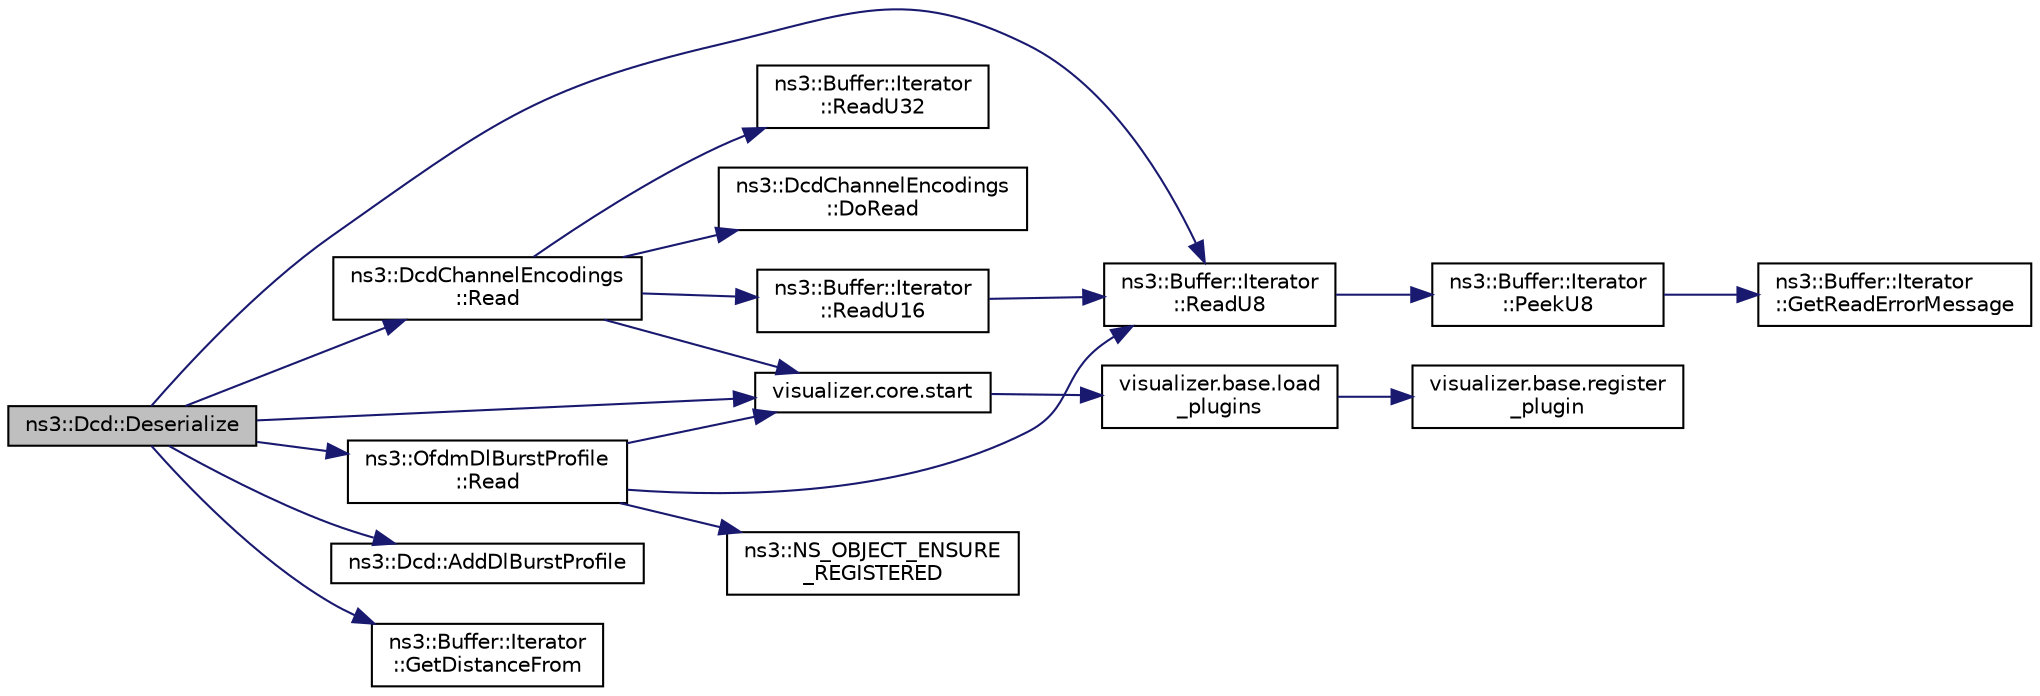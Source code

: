 digraph "ns3::Dcd::Deserialize"
{
  edge [fontname="Helvetica",fontsize="10",labelfontname="Helvetica",labelfontsize="10"];
  node [fontname="Helvetica",fontsize="10",shape=record];
  rankdir="LR";
  Node1 [label="ns3::Dcd::Deserialize",height=0.2,width=0.4,color="black", fillcolor="grey75", style="filled", fontcolor="black"];
  Node1 -> Node2 [color="midnightblue",fontsize="10",style="solid"];
  Node2 [label="visualizer.core.start",height=0.2,width=0.4,color="black", fillcolor="white", style="filled",URL="$df/d6c/namespacevisualizer_1_1core.html#a2a35e5d8a34af358b508dac8635754e0"];
  Node2 -> Node3 [color="midnightblue",fontsize="10",style="solid"];
  Node3 [label="visualizer.base.load\l_plugins",height=0.2,width=0.4,color="black", fillcolor="white", style="filled",URL="$d4/d39/namespacevisualizer_1_1base.html#ad171497a5ff1afe0a73bedaebf35448f"];
  Node3 -> Node4 [color="midnightblue",fontsize="10",style="solid"];
  Node4 [label="visualizer.base.register\l_plugin",height=0.2,width=0.4,color="black", fillcolor="white", style="filled",URL="$d4/d39/namespacevisualizer_1_1base.html#a6b0ffcff1e17ec4027496f50177e5b9e"];
  Node1 -> Node5 [color="midnightblue",fontsize="10",style="solid"];
  Node5 [label="ns3::Buffer::Iterator\l::ReadU8",height=0.2,width=0.4,color="black", fillcolor="white", style="filled",URL="$d0/daf/classns3_1_1Buffer_1_1Iterator.html#a7d7d5299e27ecf41aef37e315984ad5a"];
  Node5 -> Node6 [color="midnightblue",fontsize="10",style="solid"];
  Node6 [label="ns3::Buffer::Iterator\l::PeekU8",height=0.2,width=0.4,color="black", fillcolor="white", style="filled",URL="$d0/daf/classns3_1_1Buffer_1_1Iterator.html#aeba1e13bebc9775be31e37baf9e75a73"];
  Node6 -> Node7 [color="midnightblue",fontsize="10",style="solid"];
  Node7 [label="ns3::Buffer::Iterator\l::GetReadErrorMessage",height=0.2,width=0.4,color="black", fillcolor="white", style="filled",URL="$d0/daf/classns3_1_1Buffer_1_1Iterator.html#af1bb2180c525be17ffc4cf46ee5f9291",tooltip="Returns an appropriate message indicating a read error. "];
  Node1 -> Node8 [color="midnightblue",fontsize="10",style="solid"];
  Node8 [label="ns3::DcdChannelEncodings\l::Read",height=0.2,width=0.4,color="black", fillcolor="white", style="filled",URL="$d8/de0/classns3_1_1DcdChannelEncodings.html#a76b21a6da53bf3294c368e74ab68cfb1"];
  Node8 -> Node2 [color="midnightblue",fontsize="10",style="solid"];
  Node8 -> Node9 [color="midnightblue",fontsize="10",style="solid"];
  Node9 [label="ns3::Buffer::Iterator\l::ReadU16",height=0.2,width=0.4,color="black", fillcolor="white", style="filled",URL="$d0/daf/classns3_1_1Buffer_1_1Iterator.html#a73b0df87d8f3ca52c6c87898d420da13"];
  Node9 -> Node5 [color="midnightblue",fontsize="10",style="solid"];
  Node8 -> Node10 [color="midnightblue",fontsize="10",style="solid"];
  Node10 [label="ns3::Buffer::Iterator\l::ReadU32",height=0.2,width=0.4,color="black", fillcolor="white", style="filled",URL="$d0/daf/classns3_1_1Buffer_1_1Iterator.html#adceeb0fd38c2f5634492b64a8e344ff2"];
  Node8 -> Node11 [color="midnightblue",fontsize="10",style="solid"];
  Node11 [label="ns3::DcdChannelEncodings\l::DoRead",height=0.2,width=0.4,color="black", fillcolor="white", style="filled",URL="$d8/de0/classns3_1_1DcdChannelEncodings.html#ad7a1d57807bcdad38054fa98bc382db2"];
  Node1 -> Node12 [color="midnightblue",fontsize="10",style="solid"];
  Node12 [label="ns3::OfdmDlBurstProfile\l::Read",height=0.2,width=0.4,color="black", fillcolor="white", style="filled",URL="$de/da9/classns3_1_1OfdmDlBurstProfile.html#ac748d62c5f8e5af60f4ae1fd5367e4bc",tooltip="Read item. "];
  Node12 -> Node2 [color="midnightblue",fontsize="10",style="solid"];
  Node12 -> Node5 [color="midnightblue",fontsize="10",style="solid"];
  Node12 -> Node13 [color="midnightblue",fontsize="10",style="solid"];
  Node13 [label="ns3::NS_OBJECT_ENSURE\l_REGISTERED",height=0.2,width=0.4,color="black", fillcolor="white", style="filled",URL="$d7/d2e/namespacens3.html#ac633cbd86ee5879afd4312a843a9ff8c"];
  Node1 -> Node14 [color="midnightblue",fontsize="10",style="solid"];
  Node14 [label="ns3::Dcd::AddDlBurstProfile",height=0.2,width=0.4,color="black", fillcolor="white", style="filled",URL="$db/dcc/classns3_1_1Dcd.html#a65c69ddb068a02a3ce429855b256e872"];
  Node1 -> Node15 [color="midnightblue",fontsize="10",style="solid"];
  Node15 [label="ns3::Buffer::Iterator\l::GetDistanceFrom",height=0.2,width=0.4,color="black", fillcolor="white", style="filled",URL="$d0/daf/classns3_1_1Buffer_1_1Iterator.html#a90ff2512ad02e7449ace678d0aaf672a"];
}
